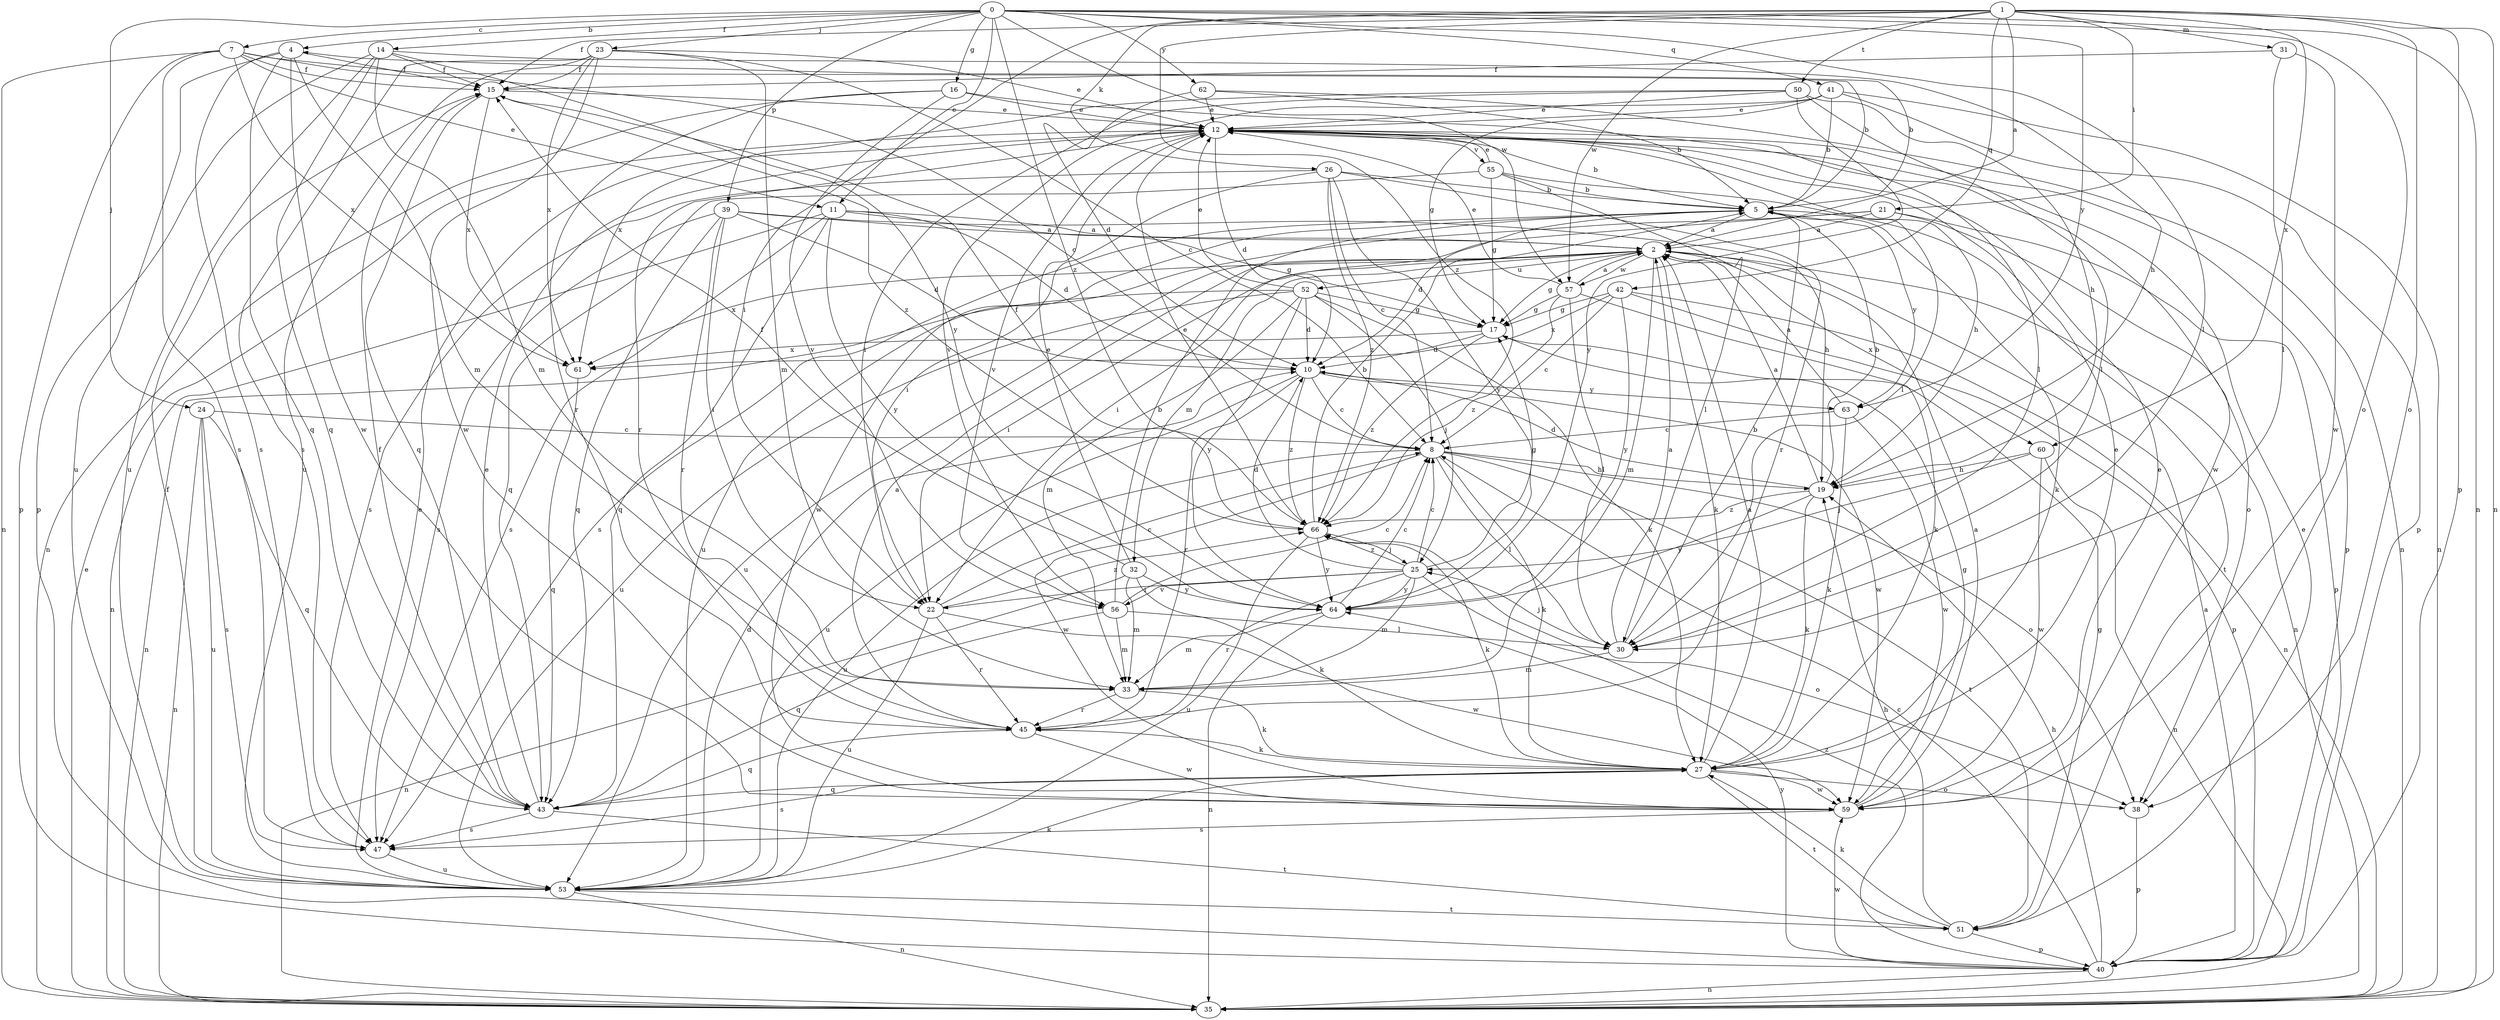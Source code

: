 strict digraph  {
0;
1;
2;
4;
5;
7;
8;
10;
11;
12;
14;
15;
16;
17;
19;
21;
22;
23;
24;
25;
26;
27;
30;
31;
32;
33;
35;
38;
39;
40;
41;
42;
43;
45;
47;
50;
51;
52;
53;
55;
56;
57;
59;
60;
61;
62;
63;
64;
66;
0 -> 4  [label=b];
0 -> 7  [label=c];
0 -> 11  [label=e];
0 -> 14  [label=f];
0 -> 16  [label=g];
0 -> 23  [label=j];
0 -> 24  [label=j];
0 -> 30  [label=l];
0 -> 35  [label=n];
0 -> 38  [label=o];
0 -> 39  [label=p];
0 -> 41  [label=q];
0 -> 57  [label=w];
0 -> 62  [label=y];
0 -> 63  [label=y];
0 -> 66  [label=z];
1 -> 2  [label=a];
1 -> 15  [label=f];
1 -> 21  [label=i];
1 -> 22  [label=i];
1 -> 26  [label=k];
1 -> 31  [label=m];
1 -> 35  [label=n];
1 -> 38  [label=o];
1 -> 40  [label=p];
1 -> 42  [label=q];
1 -> 50  [label=t];
1 -> 57  [label=w];
1 -> 60  [label=x];
1 -> 66  [label=z];
2 -> 17  [label=g];
2 -> 22  [label=i];
2 -> 27  [label=k];
2 -> 32  [label=m];
2 -> 33  [label=m];
2 -> 35  [label=n];
2 -> 52  [label=u];
2 -> 53  [label=u];
2 -> 57  [label=w];
2 -> 60  [label=x];
2 -> 61  [label=x];
4 -> 15  [label=f];
4 -> 33  [label=m];
4 -> 43  [label=q];
4 -> 47  [label=s];
4 -> 53  [label=u];
4 -> 59  [label=w];
5 -> 2  [label=a];
5 -> 4  [label=b];
5 -> 10  [label=d];
5 -> 27  [label=k];
5 -> 47  [label=s];
5 -> 51  [label=t];
5 -> 59  [label=w];
5 -> 63  [label=y];
7 -> 5  [label=b];
7 -> 8  [label=c];
7 -> 11  [label=e];
7 -> 15  [label=f];
7 -> 35  [label=n];
7 -> 40  [label=p];
7 -> 47  [label=s];
7 -> 61  [label=x];
8 -> 19  [label=h];
8 -> 27  [label=k];
8 -> 30  [label=l];
8 -> 38  [label=o];
8 -> 51  [label=t];
8 -> 53  [label=u];
8 -> 59  [label=w];
10 -> 8  [label=c];
10 -> 45  [label=r];
10 -> 53  [label=u];
10 -> 59  [label=w];
10 -> 63  [label=y];
10 -> 66  [label=z];
11 -> 2  [label=a];
11 -> 10  [label=d];
11 -> 17  [label=g];
11 -> 35  [label=n];
11 -> 43  [label=q];
11 -> 47  [label=s];
11 -> 64  [label=y];
12 -> 5  [label=b];
12 -> 10  [label=d];
12 -> 30  [label=l];
12 -> 40  [label=p];
12 -> 45  [label=r];
12 -> 55  [label=v];
12 -> 56  [label=v];
12 -> 59  [label=w];
14 -> 15  [label=f];
14 -> 19  [label=h];
14 -> 33  [label=m];
14 -> 40  [label=p];
14 -> 43  [label=q];
14 -> 53  [label=u];
14 -> 64  [label=y];
15 -> 12  [label=e];
15 -> 43  [label=q];
15 -> 61  [label=x];
15 -> 66  [label=z];
16 -> 12  [label=e];
16 -> 30  [label=l];
16 -> 35  [label=n];
16 -> 45  [label=r];
16 -> 56  [label=v];
17 -> 10  [label=d];
17 -> 61  [label=x];
17 -> 66  [label=z];
19 -> 2  [label=a];
19 -> 5  [label=b];
19 -> 10  [label=d];
19 -> 27  [label=k];
19 -> 64  [label=y];
19 -> 66  [label=z];
21 -> 2  [label=a];
21 -> 22  [label=i];
21 -> 38  [label=o];
21 -> 40  [label=p];
21 -> 53  [label=u];
22 -> 8  [label=c];
22 -> 45  [label=r];
22 -> 53  [label=u];
22 -> 59  [label=w];
22 -> 66  [label=z];
23 -> 8  [label=c];
23 -> 12  [label=e];
23 -> 15  [label=f];
23 -> 33  [label=m];
23 -> 47  [label=s];
23 -> 53  [label=u];
23 -> 59  [label=w];
23 -> 61  [label=x];
24 -> 8  [label=c];
24 -> 35  [label=n];
24 -> 43  [label=q];
24 -> 47  [label=s];
24 -> 53  [label=u];
25 -> 8  [label=c];
25 -> 10  [label=d];
25 -> 17  [label=g];
25 -> 22  [label=i];
25 -> 33  [label=m];
25 -> 38  [label=o];
25 -> 45  [label=r];
25 -> 56  [label=v];
25 -> 64  [label=y];
25 -> 66  [label=z];
26 -> 5  [label=b];
26 -> 8  [label=c];
26 -> 22  [label=i];
26 -> 45  [label=r];
26 -> 47  [label=s];
26 -> 64  [label=y];
26 -> 66  [label=z];
27 -> 2  [label=a];
27 -> 12  [label=e];
27 -> 38  [label=o];
27 -> 43  [label=q];
27 -> 47  [label=s];
27 -> 51  [label=t];
27 -> 59  [label=w];
30 -> 2  [label=a];
30 -> 5  [label=b];
30 -> 25  [label=j];
30 -> 33  [label=m];
31 -> 15  [label=f];
31 -> 30  [label=l];
31 -> 59  [label=w];
32 -> 12  [label=e];
32 -> 15  [label=f];
32 -> 27  [label=k];
32 -> 33  [label=m];
32 -> 35  [label=n];
32 -> 64  [label=y];
33 -> 27  [label=k];
33 -> 45  [label=r];
35 -> 12  [label=e];
38 -> 40  [label=p];
39 -> 2  [label=a];
39 -> 10  [label=d];
39 -> 19  [label=h];
39 -> 22  [label=i];
39 -> 43  [label=q];
39 -> 45  [label=r];
39 -> 47  [label=s];
40 -> 2  [label=a];
40 -> 8  [label=c];
40 -> 19  [label=h];
40 -> 35  [label=n];
40 -> 59  [label=w];
40 -> 64  [label=y];
40 -> 66  [label=z];
41 -> 5  [label=b];
41 -> 12  [label=e];
41 -> 17  [label=g];
41 -> 35  [label=n];
41 -> 40  [label=p];
41 -> 56  [label=v];
42 -> 8  [label=c];
42 -> 17  [label=g];
42 -> 35  [label=n];
42 -> 40  [label=p];
42 -> 61  [label=x];
42 -> 64  [label=y];
43 -> 12  [label=e];
43 -> 15  [label=f];
43 -> 47  [label=s];
43 -> 51  [label=t];
45 -> 2  [label=a];
45 -> 27  [label=k];
45 -> 43  [label=q];
45 -> 59  [label=w];
47 -> 53  [label=u];
50 -> 12  [label=e];
50 -> 19  [label=h];
50 -> 22  [label=i];
50 -> 30  [label=l];
50 -> 61  [label=x];
50 -> 64  [label=y];
51 -> 12  [label=e];
51 -> 17  [label=g];
51 -> 19  [label=h];
51 -> 27  [label=k];
51 -> 40  [label=p];
52 -> 10  [label=d];
52 -> 12  [label=e];
52 -> 17  [label=g];
52 -> 25  [label=j];
52 -> 27  [label=k];
52 -> 33  [label=m];
52 -> 35  [label=n];
52 -> 53  [label=u];
52 -> 64  [label=y];
53 -> 10  [label=d];
53 -> 12  [label=e];
53 -> 15  [label=f];
53 -> 27  [label=k];
53 -> 35  [label=n];
53 -> 51  [label=t];
55 -> 5  [label=b];
55 -> 12  [label=e];
55 -> 17  [label=g];
55 -> 19  [label=h];
55 -> 30  [label=l];
55 -> 43  [label=q];
56 -> 5  [label=b];
56 -> 8  [label=c];
56 -> 30  [label=l];
56 -> 33  [label=m];
56 -> 43  [label=q];
57 -> 2  [label=a];
57 -> 12  [label=e];
57 -> 17  [label=g];
57 -> 27  [label=k];
57 -> 30  [label=l];
57 -> 66  [label=z];
59 -> 2  [label=a];
59 -> 12  [label=e];
59 -> 17  [label=g];
59 -> 47  [label=s];
60 -> 19  [label=h];
60 -> 25  [label=j];
60 -> 35  [label=n];
60 -> 59  [label=w];
61 -> 43  [label=q];
62 -> 5  [label=b];
62 -> 10  [label=d];
62 -> 12  [label=e];
62 -> 35  [label=n];
63 -> 2  [label=a];
63 -> 8  [label=c];
63 -> 27  [label=k];
63 -> 59  [label=w];
64 -> 8  [label=c];
64 -> 33  [label=m];
64 -> 35  [label=n];
66 -> 5  [label=b];
66 -> 12  [label=e];
66 -> 15  [label=f];
66 -> 25  [label=j];
66 -> 27  [label=k];
66 -> 53  [label=u];
66 -> 64  [label=y];
}
